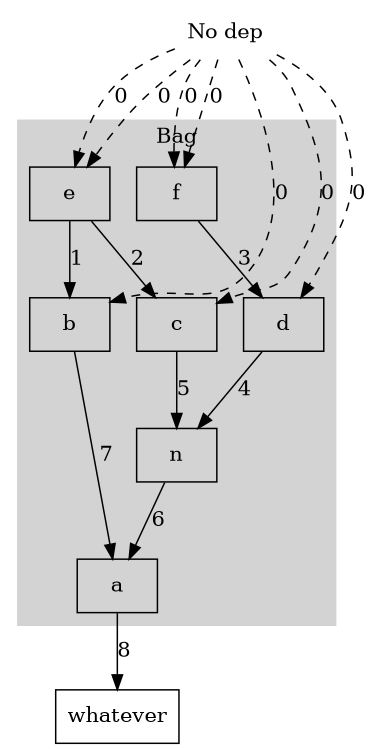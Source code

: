 digraph G {
	size="5,5";
	node [shape=record]
	ndep [label = "No dep", shape = plaintext ]

	ndep -> b [label = 0, style=dashed]
	ndep -> e [label = 0, style=dashed]
	ndep -> e [label = 0, style=dashed]
	ndep -> d [label = 0, style=dashed]
	ndep -> f [label = 0, style=dashed]
	ndep -> f [label = 0, style=dashed]
	ndep -> c [label = 0, style=dashed]

	subgraph cluster0 {
		style=filled;
		color=lightgrey;
		label="Bag"

		{ rank = same; e; f }
		{ rank = same; b; c; d }

		n -> a [label = 6]
		b -> a [label = 7]
		d -> n [label = 4]
		c -> n [label = 5]
		f -> d [label = 3]
		e -> c [label = 2]
		e -> b [label = 1]
	}

	a -> "whatever" [label=8]
}

